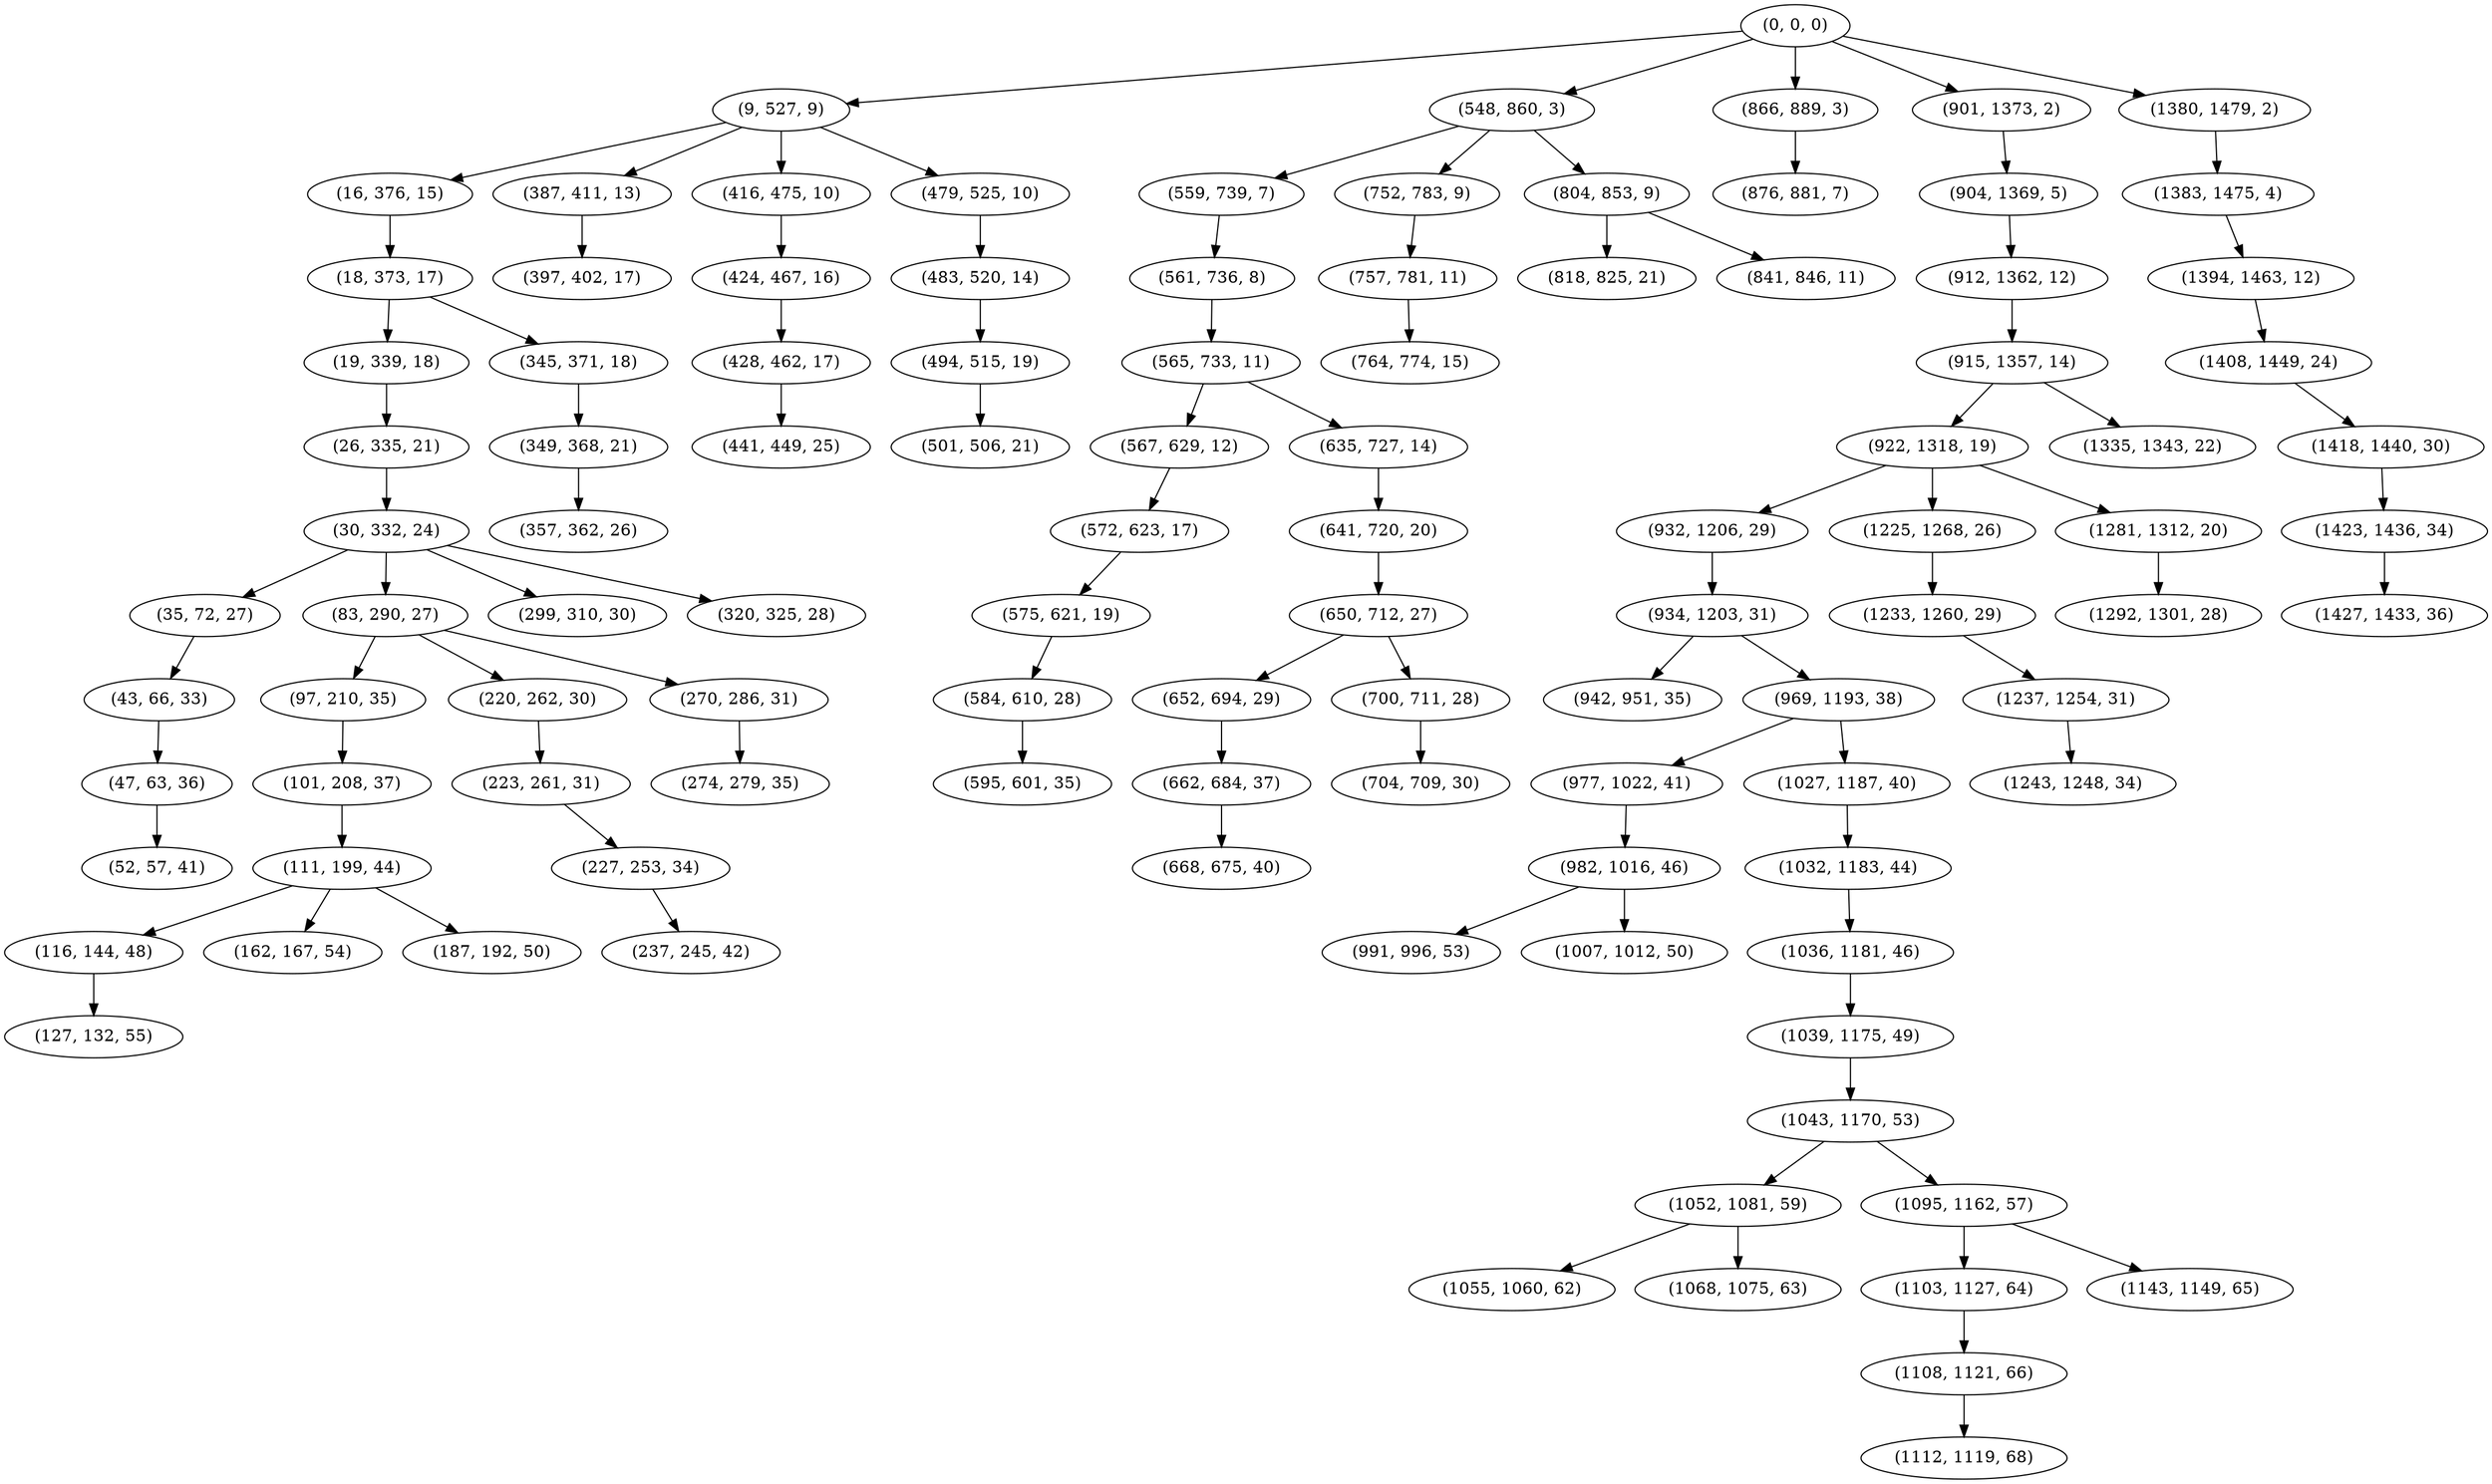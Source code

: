 digraph tree {
    "(0, 0, 0)";
    "(9, 527, 9)";
    "(16, 376, 15)";
    "(18, 373, 17)";
    "(19, 339, 18)";
    "(26, 335, 21)";
    "(30, 332, 24)";
    "(35, 72, 27)";
    "(43, 66, 33)";
    "(47, 63, 36)";
    "(52, 57, 41)";
    "(83, 290, 27)";
    "(97, 210, 35)";
    "(101, 208, 37)";
    "(111, 199, 44)";
    "(116, 144, 48)";
    "(127, 132, 55)";
    "(162, 167, 54)";
    "(187, 192, 50)";
    "(220, 262, 30)";
    "(223, 261, 31)";
    "(227, 253, 34)";
    "(237, 245, 42)";
    "(270, 286, 31)";
    "(274, 279, 35)";
    "(299, 310, 30)";
    "(320, 325, 28)";
    "(345, 371, 18)";
    "(349, 368, 21)";
    "(357, 362, 26)";
    "(387, 411, 13)";
    "(397, 402, 17)";
    "(416, 475, 10)";
    "(424, 467, 16)";
    "(428, 462, 17)";
    "(441, 449, 25)";
    "(479, 525, 10)";
    "(483, 520, 14)";
    "(494, 515, 19)";
    "(501, 506, 21)";
    "(548, 860, 3)";
    "(559, 739, 7)";
    "(561, 736, 8)";
    "(565, 733, 11)";
    "(567, 629, 12)";
    "(572, 623, 17)";
    "(575, 621, 19)";
    "(584, 610, 28)";
    "(595, 601, 35)";
    "(635, 727, 14)";
    "(641, 720, 20)";
    "(650, 712, 27)";
    "(652, 694, 29)";
    "(662, 684, 37)";
    "(668, 675, 40)";
    "(700, 711, 28)";
    "(704, 709, 30)";
    "(752, 783, 9)";
    "(757, 781, 11)";
    "(764, 774, 15)";
    "(804, 853, 9)";
    "(818, 825, 21)";
    "(841, 846, 11)";
    "(866, 889, 3)";
    "(876, 881, 7)";
    "(901, 1373, 2)";
    "(904, 1369, 5)";
    "(912, 1362, 12)";
    "(915, 1357, 14)";
    "(922, 1318, 19)";
    "(932, 1206, 29)";
    "(934, 1203, 31)";
    "(942, 951, 35)";
    "(969, 1193, 38)";
    "(977, 1022, 41)";
    "(982, 1016, 46)";
    "(991, 996, 53)";
    "(1007, 1012, 50)";
    "(1027, 1187, 40)";
    "(1032, 1183, 44)";
    "(1036, 1181, 46)";
    "(1039, 1175, 49)";
    "(1043, 1170, 53)";
    "(1052, 1081, 59)";
    "(1055, 1060, 62)";
    "(1068, 1075, 63)";
    "(1095, 1162, 57)";
    "(1103, 1127, 64)";
    "(1108, 1121, 66)";
    "(1112, 1119, 68)";
    "(1143, 1149, 65)";
    "(1225, 1268, 26)";
    "(1233, 1260, 29)";
    "(1237, 1254, 31)";
    "(1243, 1248, 34)";
    "(1281, 1312, 20)";
    "(1292, 1301, 28)";
    "(1335, 1343, 22)";
    "(1380, 1479, 2)";
    "(1383, 1475, 4)";
    "(1394, 1463, 12)";
    "(1408, 1449, 24)";
    "(1418, 1440, 30)";
    "(1423, 1436, 34)";
    "(1427, 1433, 36)";
    "(0, 0, 0)" -> "(9, 527, 9)";
    "(0, 0, 0)" -> "(548, 860, 3)";
    "(0, 0, 0)" -> "(866, 889, 3)";
    "(0, 0, 0)" -> "(901, 1373, 2)";
    "(0, 0, 0)" -> "(1380, 1479, 2)";
    "(9, 527, 9)" -> "(16, 376, 15)";
    "(9, 527, 9)" -> "(387, 411, 13)";
    "(9, 527, 9)" -> "(416, 475, 10)";
    "(9, 527, 9)" -> "(479, 525, 10)";
    "(16, 376, 15)" -> "(18, 373, 17)";
    "(18, 373, 17)" -> "(19, 339, 18)";
    "(18, 373, 17)" -> "(345, 371, 18)";
    "(19, 339, 18)" -> "(26, 335, 21)";
    "(26, 335, 21)" -> "(30, 332, 24)";
    "(30, 332, 24)" -> "(35, 72, 27)";
    "(30, 332, 24)" -> "(83, 290, 27)";
    "(30, 332, 24)" -> "(299, 310, 30)";
    "(30, 332, 24)" -> "(320, 325, 28)";
    "(35, 72, 27)" -> "(43, 66, 33)";
    "(43, 66, 33)" -> "(47, 63, 36)";
    "(47, 63, 36)" -> "(52, 57, 41)";
    "(83, 290, 27)" -> "(97, 210, 35)";
    "(83, 290, 27)" -> "(220, 262, 30)";
    "(83, 290, 27)" -> "(270, 286, 31)";
    "(97, 210, 35)" -> "(101, 208, 37)";
    "(101, 208, 37)" -> "(111, 199, 44)";
    "(111, 199, 44)" -> "(116, 144, 48)";
    "(111, 199, 44)" -> "(162, 167, 54)";
    "(111, 199, 44)" -> "(187, 192, 50)";
    "(116, 144, 48)" -> "(127, 132, 55)";
    "(220, 262, 30)" -> "(223, 261, 31)";
    "(223, 261, 31)" -> "(227, 253, 34)";
    "(227, 253, 34)" -> "(237, 245, 42)";
    "(270, 286, 31)" -> "(274, 279, 35)";
    "(345, 371, 18)" -> "(349, 368, 21)";
    "(349, 368, 21)" -> "(357, 362, 26)";
    "(387, 411, 13)" -> "(397, 402, 17)";
    "(416, 475, 10)" -> "(424, 467, 16)";
    "(424, 467, 16)" -> "(428, 462, 17)";
    "(428, 462, 17)" -> "(441, 449, 25)";
    "(479, 525, 10)" -> "(483, 520, 14)";
    "(483, 520, 14)" -> "(494, 515, 19)";
    "(494, 515, 19)" -> "(501, 506, 21)";
    "(548, 860, 3)" -> "(559, 739, 7)";
    "(548, 860, 3)" -> "(752, 783, 9)";
    "(548, 860, 3)" -> "(804, 853, 9)";
    "(559, 739, 7)" -> "(561, 736, 8)";
    "(561, 736, 8)" -> "(565, 733, 11)";
    "(565, 733, 11)" -> "(567, 629, 12)";
    "(565, 733, 11)" -> "(635, 727, 14)";
    "(567, 629, 12)" -> "(572, 623, 17)";
    "(572, 623, 17)" -> "(575, 621, 19)";
    "(575, 621, 19)" -> "(584, 610, 28)";
    "(584, 610, 28)" -> "(595, 601, 35)";
    "(635, 727, 14)" -> "(641, 720, 20)";
    "(641, 720, 20)" -> "(650, 712, 27)";
    "(650, 712, 27)" -> "(652, 694, 29)";
    "(650, 712, 27)" -> "(700, 711, 28)";
    "(652, 694, 29)" -> "(662, 684, 37)";
    "(662, 684, 37)" -> "(668, 675, 40)";
    "(700, 711, 28)" -> "(704, 709, 30)";
    "(752, 783, 9)" -> "(757, 781, 11)";
    "(757, 781, 11)" -> "(764, 774, 15)";
    "(804, 853, 9)" -> "(818, 825, 21)";
    "(804, 853, 9)" -> "(841, 846, 11)";
    "(866, 889, 3)" -> "(876, 881, 7)";
    "(901, 1373, 2)" -> "(904, 1369, 5)";
    "(904, 1369, 5)" -> "(912, 1362, 12)";
    "(912, 1362, 12)" -> "(915, 1357, 14)";
    "(915, 1357, 14)" -> "(922, 1318, 19)";
    "(915, 1357, 14)" -> "(1335, 1343, 22)";
    "(922, 1318, 19)" -> "(932, 1206, 29)";
    "(922, 1318, 19)" -> "(1225, 1268, 26)";
    "(922, 1318, 19)" -> "(1281, 1312, 20)";
    "(932, 1206, 29)" -> "(934, 1203, 31)";
    "(934, 1203, 31)" -> "(942, 951, 35)";
    "(934, 1203, 31)" -> "(969, 1193, 38)";
    "(969, 1193, 38)" -> "(977, 1022, 41)";
    "(969, 1193, 38)" -> "(1027, 1187, 40)";
    "(977, 1022, 41)" -> "(982, 1016, 46)";
    "(982, 1016, 46)" -> "(991, 996, 53)";
    "(982, 1016, 46)" -> "(1007, 1012, 50)";
    "(1027, 1187, 40)" -> "(1032, 1183, 44)";
    "(1032, 1183, 44)" -> "(1036, 1181, 46)";
    "(1036, 1181, 46)" -> "(1039, 1175, 49)";
    "(1039, 1175, 49)" -> "(1043, 1170, 53)";
    "(1043, 1170, 53)" -> "(1052, 1081, 59)";
    "(1043, 1170, 53)" -> "(1095, 1162, 57)";
    "(1052, 1081, 59)" -> "(1055, 1060, 62)";
    "(1052, 1081, 59)" -> "(1068, 1075, 63)";
    "(1095, 1162, 57)" -> "(1103, 1127, 64)";
    "(1095, 1162, 57)" -> "(1143, 1149, 65)";
    "(1103, 1127, 64)" -> "(1108, 1121, 66)";
    "(1108, 1121, 66)" -> "(1112, 1119, 68)";
    "(1225, 1268, 26)" -> "(1233, 1260, 29)";
    "(1233, 1260, 29)" -> "(1237, 1254, 31)";
    "(1237, 1254, 31)" -> "(1243, 1248, 34)";
    "(1281, 1312, 20)" -> "(1292, 1301, 28)";
    "(1380, 1479, 2)" -> "(1383, 1475, 4)";
    "(1383, 1475, 4)" -> "(1394, 1463, 12)";
    "(1394, 1463, 12)" -> "(1408, 1449, 24)";
    "(1408, 1449, 24)" -> "(1418, 1440, 30)";
    "(1418, 1440, 30)" -> "(1423, 1436, 34)";
    "(1423, 1436, 34)" -> "(1427, 1433, 36)";
}
